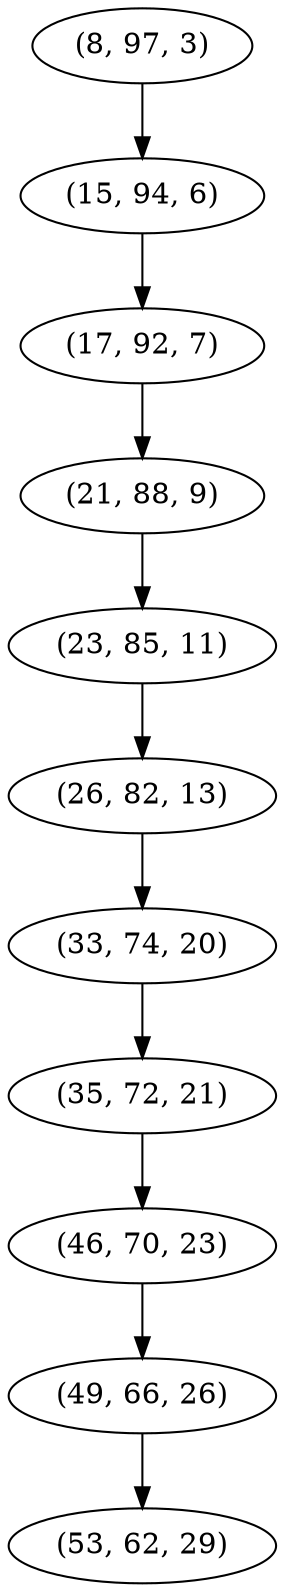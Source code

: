 digraph tree {
    "(8, 97, 3)";
    "(15, 94, 6)";
    "(17, 92, 7)";
    "(21, 88, 9)";
    "(23, 85, 11)";
    "(26, 82, 13)";
    "(33, 74, 20)";
    "(35, 72, 21)";
    "(46, 70, 23)";
    "(49, 66, 26)";
    "(53, 62, 29)";
    "(8, 97, 3)" -> "(15, 94, 6)";
    "(15, 94, 6)" -> "(17, 92, 7)";
    "(17, 92, 7)" -> "(21, 88, 9)";
    "(21, 88, 9)" -> "(23, 85, 11)";
    "(23, 85, 11)" -> "(26, 82, 13)";
    "(26, 82, 13)" -> "(33, 74, 20)";
    "(33, 74, 20)" -> "(35, 72, 21)";
    "(35, 72, 21)" -> "(46, 70, 23)";
    "(46, 70, 23)" -> "(49, 66, 26)";
    "(49, 66, 26)" -> "(53, 62, 29)";
}
